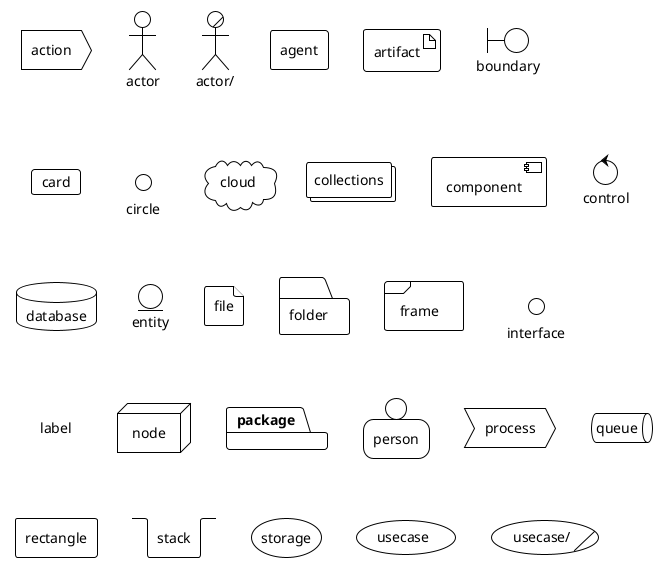 ' Do not edit
' Theme Gallery
' autogenerated by script
'
@startuml
!theme mono
action action
actor actor
actor/ "actor/"
agent agent
artifact artifact
boundary boundary
card card
circle circle
cloud cloud
collections collections
component component
control control
database database
entity entity
file file
folder folder
frame frame
'hexagon hexagon
interface interface
label label
node node
package package
person person
process process
queue queue
rectangle rectangle
stack stack
storage storage
usecase usecase
usecase/ "usecase/"
@enduml
